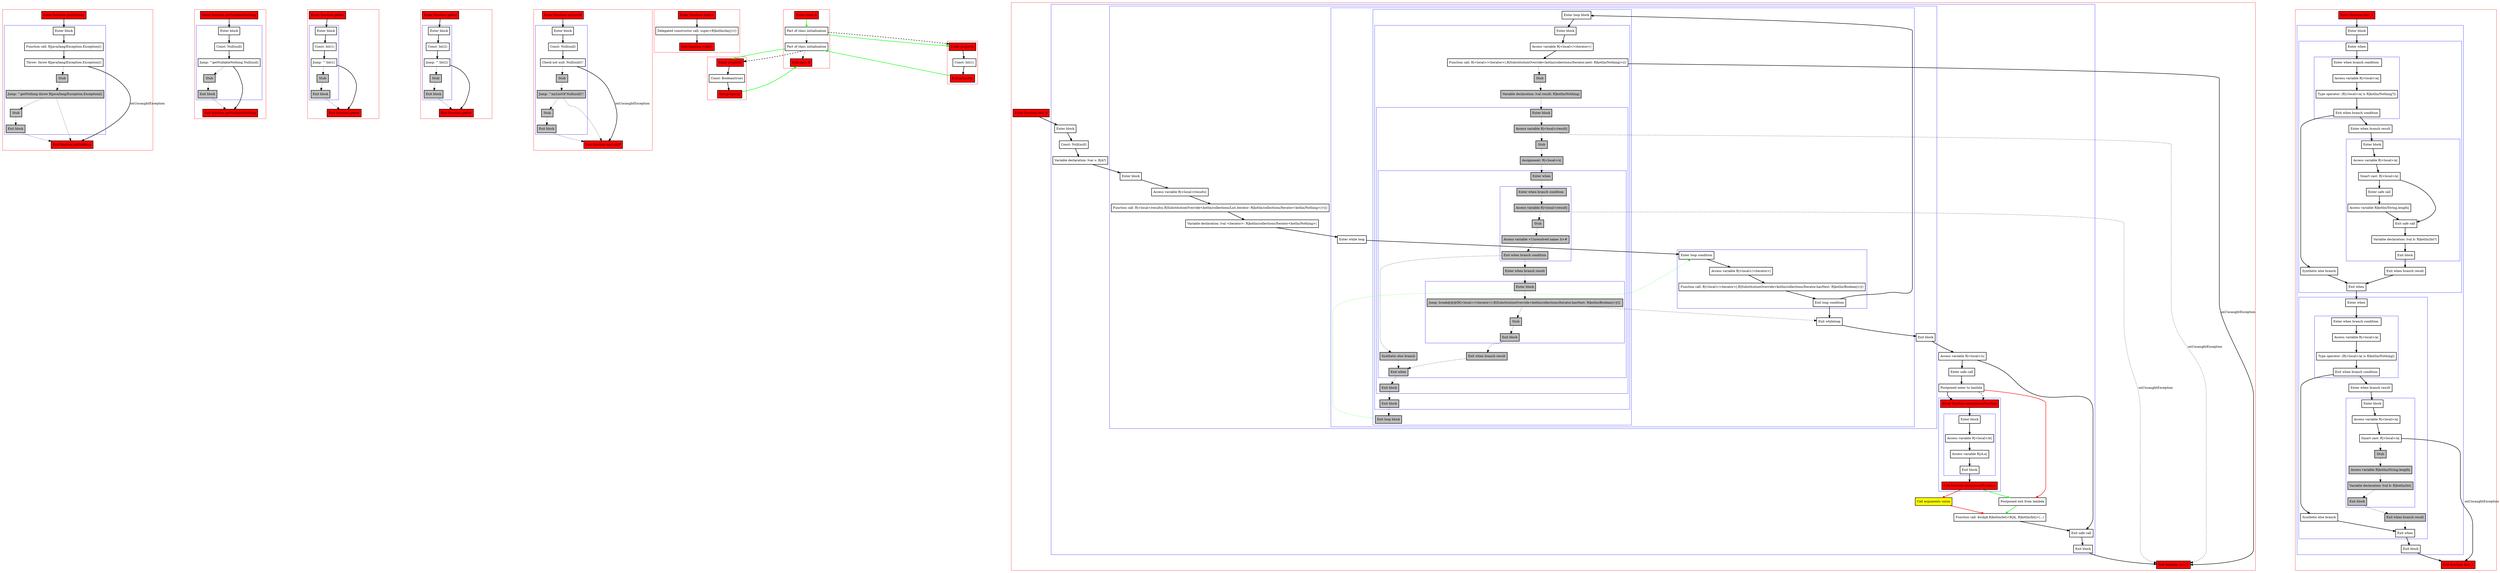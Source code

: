 digraph smartcastToNothing_kt {
    graph [nodesep=3]
    node [shape=box penwidth=2]
    edge [penwidth=2]

    subgraph cluster_0 {
        color=red
        0 [label="Enter function getNothing" style="filled" fillcolor=red];
        subgraph cluster_1 {
            color=blue
            1 [label="Enter block"];
            2 [label="Function call: R|java/lang/Exception.Exception|()"];
            3 [label="Throw: throw R|java/lang/Exception.Exception|()"];
            4 [label="Stub" style="filled" fillcolor=gray];
            5 [label="Jump: ^getNothing throw R|java/lang/Exception.Exception|()" style="filled" fillcolor=gray];
            6 [label="Stub" style="filled" fillcolor=gray];
            7 [label="Exit block" style="filled" fillcolor=gray];
        }
        8 [label="Exit function getNothing" style="filled" fillcolor=red];
    }
    0 -> {1};
    1 -> {2};
    2 -> {3};
    3 -> {8}    [label=onUncaughtException];
    3 -> {4} [style=dotted];
    4 -> {5} [style=dotted];
    5 -> {8 6} [style=dotted];
    6 -> {7} [style=dotted];
    7 -> {8} [style=dotted];

    subgraph cluster_2 {
        color=red
        9 [label="Enter function getNullableNothing" style="filled" fillcolor=red];
        subgraph cluster_3 {
            color=blue
            10 [label="Enter block"];
            11 [label="Const: Null(null)"];
            12 [label="Jump: ^getNullableNothing Null(null)"];
            13 [label="Stub" style="filled" fillcolor=gray];
            14 [label="Exit block" style="filled" fillcolor=gray];
        }
        15 [label="Exit function getNullableNothing" style="filled" fillcolor=red];
    }
    9 -> {10};
    10 -> {11};
    11 -> {12};
    12 -> {15};
    12 -> {13} [style=dotted];
    13 -> {14} [style=dotted];
    14 -> {15} [style=dotted];

    subgraph cluster_4 {
        color=red
        16 [label="Enter function getter" style="filled" fillcolor=red];
        subgraph cluster_5 {
            color=blue
            17 [label="Enter block"];
            18 [label="Const: Int(1)"];
            19 [label="Jump: ^ Int(1)"];
            20 [label="Stub" style="filled" fillcolor=gray];
            21 [label="Exit block" style="filled" fillcolor=gray];
        }
        22 [label="Exit function getter" style="filled" fillcolor=red];
    }
    16 -> {17};
    17 -> {18};
    18 -> {19};
    19 -> {22};
    19 -> {20} [style=dotted];
    20 -> {21} [style=dotted];
    21 -> {22} [style=dotted];

    subgraph cluster_6 {
        color=red
        23 [label="Enter function getter" style="filled" fillcolor=red];
        subgraph cluster_7 {
            color=blue
            24 [label="Enter block"];
            25 [label="Const: Int(2)"];
            26 [label="Jump: ^ Int(2)"];
            27 [label="Stub" style="filled" fillcolor=gray];
            28 [label="Exit block" style="filled" fillcolor=gray];
        }
        29 [label="Exit function getter" style="filled" fillcolor=red];
    }
    23 -> {24};
    24 -> {25};
    25 -> {26};
    26 -> {29};
    26 -> {27} [style=dotted];
    27 -> {28} [style=dotted];
    28 -> {29} [style=dotted];

    subgraph cluster_8 {
        color=red
        30 [label="Enter function myListOf" style="filled" fillcolor=red];
        subgraph cluster_9 {
            color=blue
            31 [label="Enter block"];
            32 [label="Const: Null(null)"];
            33 [label="Check not null: Null(null)!!"];
            34 [label="Stub" style="filled" fillcolor=gray];
            35 [label="Jump: ^myListOf Null(null)!!" style="filled" fillcolor=gray];
            36 [label="Stub" style="filled" fillcolor=gray];
            37 [label="Exit block" style="filled" fillcolor=gray];
        }
        38 [label="Exit function myListOf" style="filled" fillcolor=red];
    }
    30 -> {31};
    31 -> {32};
    32 -> {33};
    33 -> {38}    [label=onUncaughtException];
    33 -> {34} [style=dotted];
    34 -> {35} [style=dotted];
    35 -> {38 36} [style=dotted];
    36 -> {37} [style=dotted];
    37 -> {38} [style=dotted];

    subgraph cluster_10 {
        color=red
        39 [label="Enter function <init>" style="filled" fillcolor=red];
        40 [label="Delegated constructor call: super<R|kotlin/Any|>()"];
        41 [label="Exit function <init>" style="filled" fillcolor=red];
    }
    39 -> {40};
    40 -> {41};

    subgraph cluster_11 {
        color=red
        42 [label="Enter property" style="filled" fillcolor=red];
        43 [label="Const: Int(1)"];
        44 [label="Exit property" style="filled" fillcolor=red];
    }
    42 -> {43};
    43 -> {44};
    44 -> {50} [color=green];

    subgraph cluster_12 {
        color=red
        45 [label="Enter property" style="filled" fillcolor=red];
        46 [label="Const: Boolean(true)"];
        47 [label="Exit property" style="filled" fillcolor=red];
    }
    45 -> {46};
    46 -> {47};
    47 -> {51} [color=green];

    subgraph cluster_13 {
        color=red
        48 [label="Enter class A" style="filled" fillcolor=red];
        49 [label="Part of class initialization"];
        50 [label="Part of class initialization"];
        51 [label="Exit class A" style="filled" fillcolor=red];
    }
    48 -> {49} [color=green];
    49 -> {50} [style=dotted];
    49 -> {42} [color=green];
    49 -> {42} [style=dashed];
    50 -> {51} [style=dotted];
    50 -> {45} [color=green];
    50 -> {45} [style=dashed];

    subgraph cluster_14 {
        color=red
        52 [label="Enter function test_0" style="filled" fillcolor=red];
        subgraph cluster_15 {
            color=blue
            53 [label="Enter block"];
            54 [label="Const: Null(null)"];
            55 [label="Variable declaration: lvar s: R|A?|"];
            subgraph cluster_16 {
                color=blue
                56 [label="Enter block"];
                57 [label="Access variable R|<local>/results|"];
                58 [label="Function call: R|<local>/results|.R|SubstitutionOverride<kotlin/collections/List.iterator: R|kotlin/collections/Iterator<kotlin/Nothing>|>|()"];
                59 [label="Variable declaration: lval <iterator>: R|kotlin/collections/Iterator<kotlin/Nothing>|"];
                subgraph cluster_17 {
                    color=blue
                    60 [label="Enter while loop"];
                    subgraph cluster_18 {
                        color=blue
                        61 [label="Enter loop condition"];
                        62 [label="Access variable R|<local>/<iterator>|"];
                        63 [label="Function call: R|<local>/<iterator>|.R|SubstitutionOverride<kotlin/collections/Iterator.hasNext: R|kotlin/Boolean|>|()"];
                        64 [label="Exit loop condition"];
                    }
                    subgraph cluster_19 {
                        color=blue
                        65 [label="Enter loop block"];
                        subgraph cluster_20 {
                            color=blue
                            66 [label="Enter block"];
                            67 [label="Access variable R|<local>/<iterator>|"];
                            68 [label="Function call: R|<local>/<iterator>|.R|SubstitutionOverride<kotlin/collections/Iterator.next: R|kotlin/Nothing|>|()"];
                            69 [label="Stub" style="filled" fillcolor=gray];
                            70 [label="Variable declaration: lval result: R|kotlin/Nothing|" style="filled" fillcolor=gray];
                            subgraph cluster_21 {
                                color=blue
                                71 [label="Enter block" style="filled" fillcolor=gray];
                                72 [label="Access variable R|<local>/result|" style="filled" fillcolor=gray];
                                73 [label="Stub" style="filled" fillcolor=gray];
                                74 [label="Assignment: R|<local>/s|" style="filled" fillcolor=gray];
                                subgraph cluster_22 {
                                    color=blue
                                    75 [label="Enter when" style="filled" fillcolor=gray];
                                    subgraph cluster_23 {
                                        color=blue
                                        76 [label="Enter when branch condition " style="filled" fillcolor=gray];
                                        77 [label="Access variable R|<local>/result|" style="filled" fillcolor=gray];
                                        78 [label="Stub" style="filled" fillcolor=gray];
                                        79 [label="Access variable <Unresolved name: b>#" style="filled" fillcolor=gray];
                                        80 [label="Exit when branch condition" style="filled" fillcolor=gray];
                                    }
                                    81 [label="Synthetic else branch" style="filled" fillcolor=gray];
                                    82 [label="Enter when branch result" style="filled" fillcolor=gray];
                                    subgraph cluster_24 {
                                        color=blue
                                        83 [label="Enter block" style="filled" fillcolor=gray];
                                        84 [label="Jump: break@@@[R|<local>/<iterator>|.R|SubstitutionOverride<kotlin/collections/Iterator.hasNext: R|kotlin/Boolean|>|()] " style="filled" fillcolor=gray];
                                        85 [label="Stub" style="filled" fillcolor=gray];
                                        86 [label="Exit block" style="filled" fillcolor=gray];
                                    }
                                    87 [label="Exit when branch result" style="filled" fillcolor=gray];
                                    88 [label="Exit when" style="filled" fillcolor=gray];
                                }
                                89 [label="Exit block" style="filled" fillcolor=gray];
                            }
                            90 [label="Exit block" style="filled" fillcolor=gray];
                        }
                        91 [label="Exit loop block" style="filled" fillcolor=gray];
                    }
                    92 [label="Exit whileloop"];
                }
                93 [label="Exit block"];
            }
            94 [label="Access variable R|<local>/s|"];
            95 [label="Enter safe call"];
            96 [label="Postponed enter to lambda"];
            subgraph cluster_25 {
                color=blue
                103 [label="Enter function anonymousFunction" style="filled" fillcolor=red];
                subgraph cluster_26 {
                    color=blue
                    104 [label="Enter block"];
                    105 [label="Access variable R|<local>/it|"];
                    106 [label="Access variable R|/A.a|"];
                    107 [label="Exit block"];
                }
                108 [label="Exit function anonymousFunction" style="filled" fillcolor=red];
            }
            97 [label="Call arguments union" style="filled" fillcolor=yellow];
            98 [label="Postponed exit from lambda"];
            99 [label="Function call: $subj$.R|kotlin/let|<R|A|, R|kotlin/Int|>(...)"];
            100 [label="Exit safe call"];
            101 [label="Exit block"];
        }
        102 [label="Exit function test_0" style="filled" fillcolor=red];
    }
    52 -> {53};
    53 -> {54};
    54 -> {55};
    55 -> {56};
    56 -> {57};
    57 -> {58};
    58 -> {59};
    59 -> {60};
    60 -> {61};
    61 -> {62};
    62 -> {63};
    63 -> {64};
    64 -> {92 65};
    65 -> {66};
    66 -> {67};
    67 -> {68};
    68 -> {102}    [label=onUncaughtException];
    68 -> {69} [style=dotted];
    69 -> {70} [style=dotted];
    70 -> {71} [style=dotted];
    71 -> {72} [style=dotted];
    72 -> {73} [style=dotted];
    72 -> {102} [style=dotted]    [label=onUncaughtException];
    73 -> {74} [style=dotted];
    74 -> {75} [style=dotted];
    75 -> {76} [style=dotted];
    76 -> {77} [style=dotted];
    77 -> {78} [style=dotted];
    77 -> {102} [style=dotted]    [label=onUncaughtException];
    78 -> {79} [style=dotted];
    79 -> {80} [style=dotted];
    80 -> {82 81} [style=dotted];
    81 -> {88} [style=dotted];
    82 -> {83} [style=dotted];
    83 -> {84} [style=dotted];
    84 -> {92 85} [style=dotted];
    85 -> {86} [style=dotted];
    86 -> {87} [style=dotted];
    87 -> {88} [style=dotted];
    88 -> {89} [style=dotted];
    89 -> {90} [style=dotted];
    90 -> {91} [style=dotted];
    91 -> {61} [color=green style=dotted];
    92 -> {93};
    93 -> {94};
    94 -> {95 100};
    95 -> {96};
    96 -> {103};
    96 -> {98} [color=red];
    96 -> {103} [style=dashed];
    97 -> {99} [color=red];
    98 -> {99} [color=green];
    99 -> {100};
    100 -> {101};
    101 -> {102};
    103 -> {104};
    104 -> {105};
    105 -> {106};
    106 -> {107};
    107 -> {108};
    108 -> {97} [color=red];
    108 -> {98} [color=green];

    subgraph cluster_27 {
        color=red
        109 [label="Enter function test_1" style="filled" fillcolor=red];
        subgraph cluster_28 {
            color=blue
            110 [label="Enter block"];
            subgraph cluster_29 {
                color=blue
                111 [label="Enter when"];
                subgraph cluster_30 {
                    color=blue
                    112 [label="Enter when branch condition "];
                    113 [label="Access variable R|<local>/a|"];
                    114 [label="Type operator: (R|<local>/a| is R|kotlin/Nothing?|)"];
                    115 [label="Exit when branch condition"];
                }
                116 [label="Synthetic else branch"];
                117 [label="Enter when branch result"];
                subgraph cluster_31 {
                    color=blue
                    118 [label="Enter block"];
                    119 [label="Access variable R|<local>/a|"];
                    120 [label="Smart cast: R|<local>/a|"];
                    121 [label="Enter safe call"];
                    122 [label="Access variable R|kotlin/String.length|"];
                    123 [label="Exit safe call"];
                    124 [label="Variable declaration: lval b: R|kotlin/Int?|"];
                    125 [label="Exit block"];
                }
                126 [label="Exit when branch result"];
                127 [label="Exit when"];
            }
            subgraph cluster_32 {
                color=blue
                128 [label="Enter when"];
                subgraph cluster_33 {
                    color=blue
                    129 [label="Enter when branch condition "];
                    130 [label="Access variable R|<local>/a|"];
                    131 [label="Type operator: (R|<local>/a| is R|kotlin/Nothing|)"];
                    132 [label="Exit when branch condition"];
                }
                133 [label="Synthetic else branch"];
                134 [label="Enter when branch result"];
                subgraph cluster_34 {
                    color=blue
                    135 [label="Enter block"];
                    136 [label="Access variable R|<local>/a|"];
                    137 [label="Smart cast: R|<local>/a|"];
                    138 [label="Stub" style="filled" fillcolor=gray];
                    139 [label="Access variable R|kotlin/String.length|" style="filled" fillcolor=gray];
                    140 [label="Variable declaration: lval b: R|kotlin/Int|" style="filled" fillcolor=gray];
                    141 [label="Exit block" style="filled" fillcolor=gray];
                }
                142 [label="Exit when branch result" style="filled" fillcolor=gray];
                143 [label="Exit when"];
            }
            144 [label="Exit block"];
        }
        145 [label="Exit function test_1" style="filled" fillcolor=red];
    }
    109 -> {110};
    110 -> {111};
    111 -> {112};
    112 -> {113};
    113 -> {114};
    114 -> {115};
    115 -> {117 116};
    116 -> {127};
    117 -> {118};
    118 -> {119};
    119 -> {120};
    120 -> {121 123};
    121 -> {122};
    122 -> {123};
    123 -> {124};
    124 -> {125};
    125 -> {126};
    126 -> {127};
    127 -> {128};
    128 -> {129};
    129 -> {130};
    130 -> {131};
    131 -> {132};
    132 -> {134 133};
    133 -> {143};
    134 -> {135};
    135 -> {136};
    136 -> {137};
    137 -> {145}    [label=onUncaughtException];
    137 -> {138} [style=dotted];
    138 -> {139} [style=dotted];
    139 -> {140} [style=dotted];
    140 -> {141} [style=dotted];
    141 -> {142} [style=dotted];
    142 -> {143} [style=dotted];
    143 -> {144};
    144 -> {145};

}
